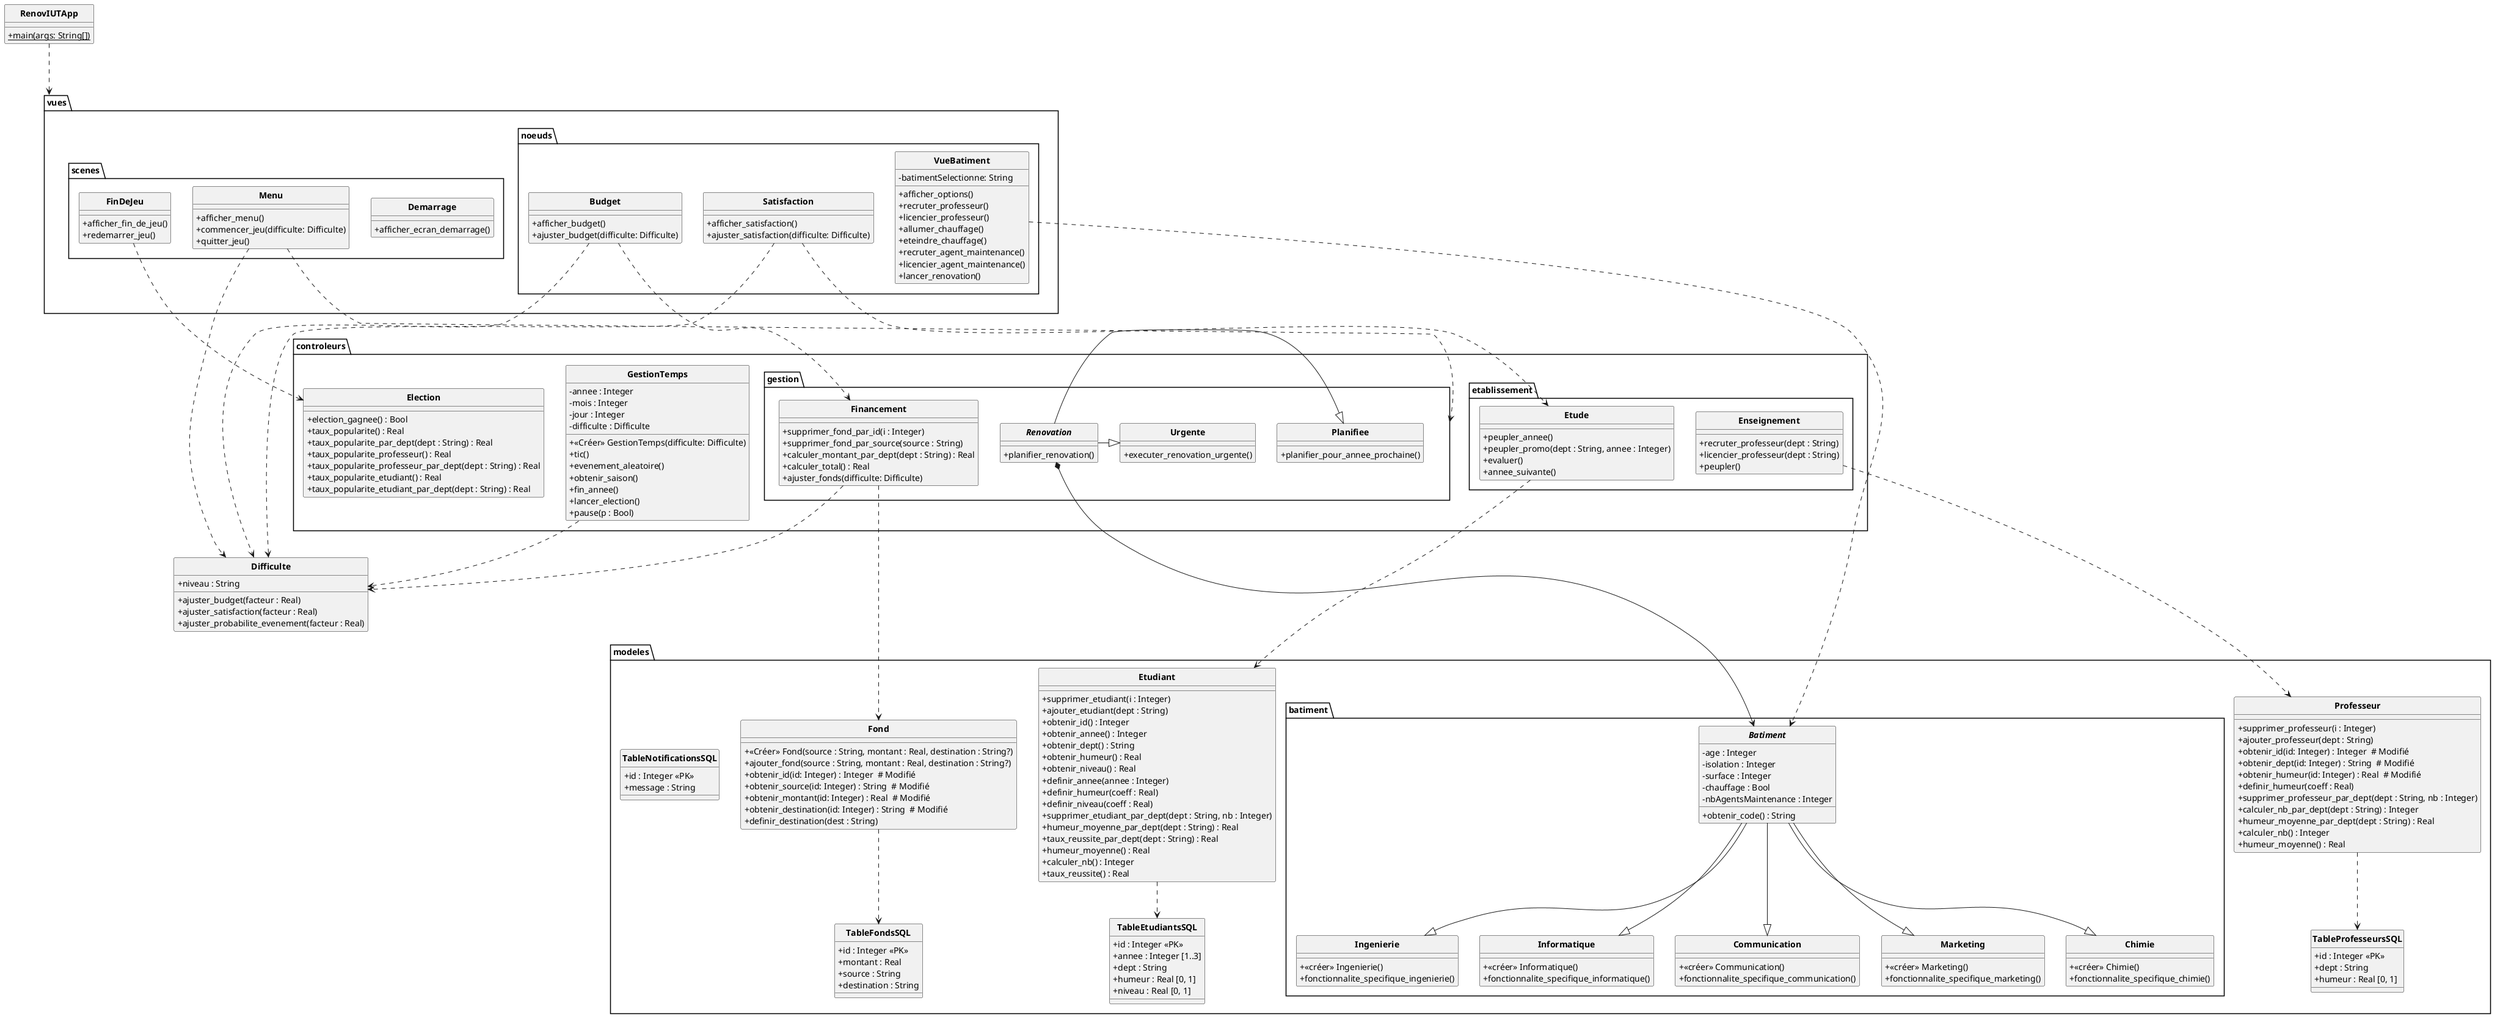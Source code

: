 @startuml RenovIUTApp

skinparam style strictuml
skinparam classAttributeIconSize 0
skinparam classFontStyle Bold
hide enum methods

class RenovIUTApp {
    + {static} main(args: String[])
}

package vues {
    package noeuds {
        class VueBatiment {
            - batimentSelectionne: String
            + afficher_options()
            + recruter_professeur()
            + licencier_professeur()
            + allumer_chauffage()
            + eteindre_chauffage()
            + recruter_agent_maintenance()
            + licencier_agent_maintenance()
            + lancer_renovation()
        }

        class Budget {
            + afficher_budget()
            + ajuster_budget(difficulte: Difficulte)
        }

        class Satisfaction {
            + afficher_satisfaction()
            + ajuster_satisfaction(difficulte: Difficulte)
        }
    }

    package scenes {
        class Demarrage {
            + afficher_ecran_demarrage()
        }

        class Menu {
            + afficher_menu()
            + commencer_jeu(difficulte: Difficulte)
            + quitter_jeu()
        }

        class FinDeJeu {
            + afficher_fin_de_jeu()
            + redemarrer_jeu()
        }
    }
}

package controleurs {
    class GestionTemps {
        - annee : Integer
        - mois : Integer
        - jour : Integer
        - difficulte : Difficulte
        + <<Créer>> GestionTemps(difficulte: Difficulte)
        + tic()
        + evenement_aleatoire()
        + obtenir_saison()
        + fin_annee()
        + lancer_election()
        + pause(p : Bool)
    }

    package etablissement {
        class Enseignement {
            + recruter_professeur(dept : String)
            + licencier_professeur(dept : String)
            + peupler()
        }

        class Etude {
            + peupler_annee()
            + peupler_promo(dept : String, annee : Integer)
            + evaluer()
            + annee_suivante()
        }
    }

    package gestion {
        class Financement {
            + supprimer_fond_par_id(i : Integer)
            + supprimer_fond_par_source(source : String)
            + calculer_montant_par_dept(dept : String) : Real
            + calculer_total() : Real
            + ajuster_fonds(difficulte: Difficulte)
        }

        abstract class Renovation {
            + planifier_renovation()
        }

        class Planifiee {
            + planifier_pour_annee_prochaine()
        }

        class Urgente {
            + executer_renovation_urgente()
        }
    }

    class Election {
        + election_gagnee() : Bool
        + taux_popularite() : Real
        + taux_popularite_par_dept(dept : String) : Real
        + taux_popularite_professeur() : Real
        + taux_popularite_professeur_par_dept(dept : String) : Real
        + taux_popularite_etudiant() : Real
        + taux_popularite_etudiant_par_dept(dept : String) : Real
    }
}

package modeles {
    package batiment {
        abstract class Batiment {
            - age : Integer
            - isolation : Integer
            - surface : Integer
            - chauffage : Bool
            - nbAgentsMaintenance : Integer
            + obtenir_code() : String
        }

        class Informatique {
            + <<créer>> Informatique()
            + fonctionnalite_specifique_informatique()
        }

        class Communication {
            + <<créer>> Communication()
            + fonctionnalite_specifique_communication()
        }

        class Marketing {
            + <<créer>> Marketing()
            + fonctionnalite_specifique_marketing()
        }

        class Chimie {
            + <<créer>> Chimie()
            + fonctionnalite_specifique_chimie()
        }

        class Ingenierie {
            + <<créer>> Ingenierie()
            + fonctionnalite_specifique_ingenierie()
        }
    }

    class Etudiant {
        + supprimer_etudiant(i : Integer)
        + ajouter_etudiant(dept : String)
        + obtenir_id() : Integer
        + obtenir_annee() : Integer
        + obtenir_dept() : String
        + obtenir_humeur() : Real
        + obtenir_niveau() : Real
        + definir_annee(annee : Integer)
        + definir_humeur(coeff : Real)
        + definir_niveau(coeff : Real)
        + supprimer_etudiant_par_dept(dept : String, nb : Integer)
        + humeur_moyenne_par_dept(dept : String) : Real
        + taux_reussite_par_dept(dept : String) : Real
        + humeur_moyenne() : Real
        + calculer_nb() : Integer
        + taux_reussite() : Real
    }

    class Professeur {
        + supprimer_professeur(i : Integer)
        + ajouter_professeur(dept : String)
        + obtenir_id(id: Integer) : Integer  # Modifié
        + obtenir_dept(id: Integer) : String  # Modifié
        + obtenir_humeur(id: Integer) : Real  # Modifié
        + definir_humeur(coeff : Real)
        + supprimer_professeur_par_dept(dept : String, nb : Integer)
        + calculer_nb_par_dept(dept : String) : Integer
        + humeur_moyenne_par_dept(dept : String) : Real
        + calculer_nb() : Integer
        + humeur_moyenne() : Real
    }

    class Fond {
        + <<Créer>> Fond(source : String, montant : Real, destination : String?)
        + ajouter_fond(source : String, montant : Real, destination : String?)
        + obtenir_id(id: Integer) : Integer  # Modifié
        + obtenir_source(id: Integer) : String  # Modifié
        + obtenir_montant(id: Integer) : Real  # Modifié
        + obtenir_destination(id: Integer) : String  # Modifié
        + definir_destination(dest : String)
    }

    class TableEtudiantsSQL {
        + id : Integer <<PK>>
        + annee : Integer [1..3]
        + dept : String
        + humeur : Real [0, 1]
        + niveau : Real [0, 1]
    }

    class TableProfesseursSQL {
        + id : Integer <<PK>>
        + dept : String
        + humeur : Real [0, 1]
    }

    class TableFondsSQL {
        + id : Integer <<PK>>
        + montant : Real
        + source : String
        + destination : String
    }

    class TableNotificationsSQL {
        + id : Integer <<PK>>
        + message : String
    }
}

class Difficulte {
    + niveau : String
    + ajuster_budget(facteur : Real)
    + ajuster_satisfaction(facteur : Real)
    + ajuster_probabilite_evenement(facteur : Real)
}

RenovIUTApp ...> vues
VueBatiment ...> Batiment
Budget ...> Financement
Satisfaction ...> Etude
Menu ...> gestion
FinDeJeu ..> Election
Etude ..> Etudiant
Enseignement ..> Professeur
Financement ..> Fond
Renovation *---> Batiment
Etudiant ..> TableEtudiantsSQL
Professeur ..> TableProfesseursSQL
Fond ..> TableFondsSQL

Batiment --|> Informatique
Batiment --|> Communication
Batiment --|> Marketing
Batiment --|> Chimie
Batiment --|> Ingenierie

Renovation -|> Urgente
Renovation -|> Planifiee

GestionTemps ..> Difficulte
Budget ..> Difficulte
Satisfaction ..> Difficulte
Financement ..> Difficulte
Menu ..> Difficulte

@enduml
